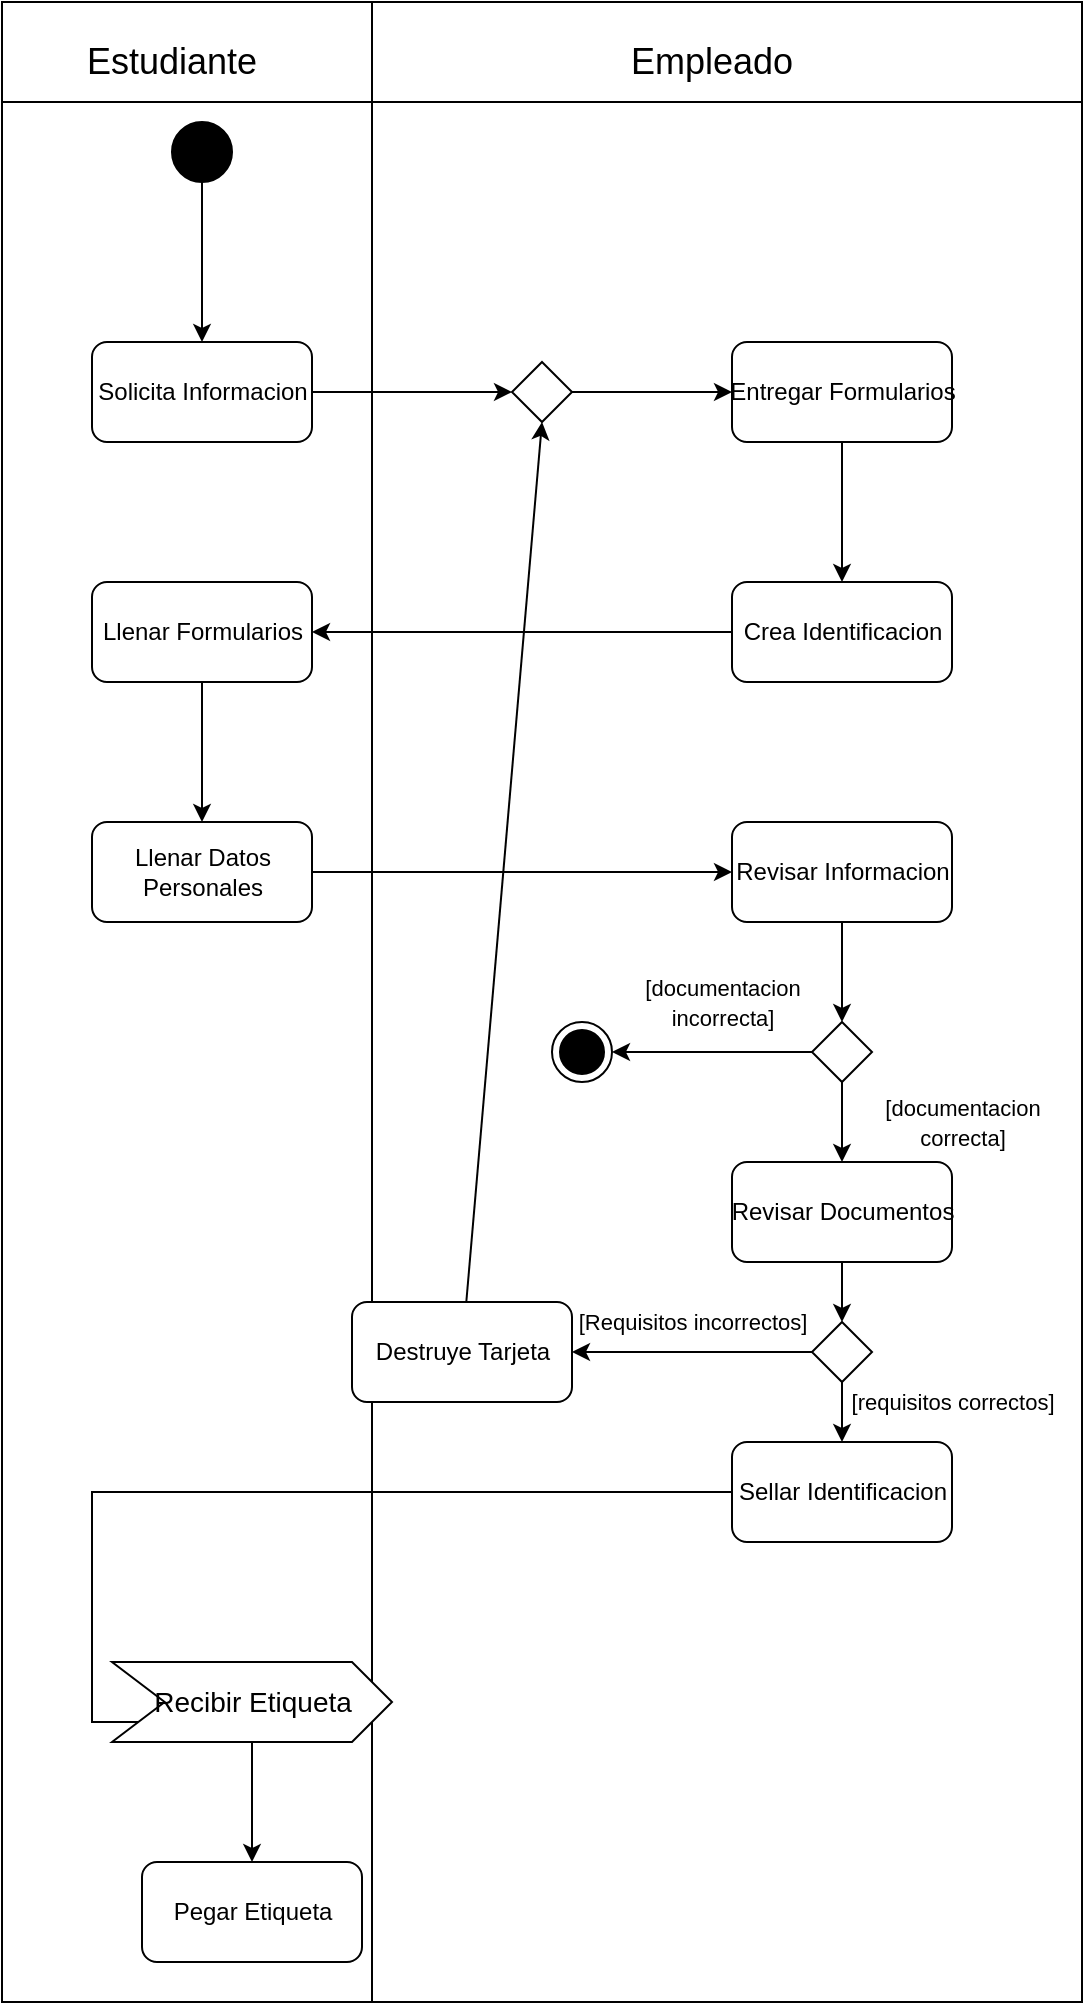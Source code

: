 <mxfile version="20.5.3" type="device"><diagram id="yY9noC6aY7sKHIOpH17y" name="Página-1"><mxGraphModel dx="1240" dy="1730" grid="1" gridSize="10" guides="1" tooltips="1" connect="1" arrows="1" fold="1" page="1" pageScale="1" pageWidth="827" pageHeight="1169" math="0" shadow="0"><root><mxCell id="0"/><mxCell id="1" parent="0"/><mxCell id="A6hMLdPUj1vXNelcw2Qq-38" value="" style="shape=internalStorage;whiteSpace=wrap;html=1;backgroundOutline=1;rounded=0;fontSize=11;fillColor=none;dx=185;dy=50;" vertex="1" parent="1"><mxGeometry x="65" y="-10" width="540" height="1000" as="geometry"/></mxCell><mxCell id="A6hMLdPUj1vXNelcw2Qq-15" value="" style="edgeStyle=orthogonalEdgeStyle;rounded=0;orthogonalLoop=1;jettySize=auto;html=1;" edge="1" parent="1" source="A6hMLdPUj1vXNelcw2Qq-1" target="A6hMLdPUj1vXNelcw2Qq-2"><mxGeometry relative="1" as="geometry"/></mxCell><mxCell id="A6hMLdPUj1vXNelcw2Qq-1" value="" style="ellipse;fillColor=strokeColor;" vertex="1" parent="1"><mxGeometry x="150" y="50" width="30" height="30" as="geometry"/></mxCell><mxCell id="A6hMLdPUj1vXNelcw2Qq-9" value="" style="edgeStyle=orthogonalEdgeStyle;rounded=0;orthogonalLoop=1;jettySize=auto;html=1;" edge="1" parent="1" source="A6hMLdPUj1vXNelcw2Qq-2" target="A6hMLdPUj1vXNelcw2Qq-8"><mxGeometry relative="1" as="geometry"/></mxCell><mxCell id="A6hMLdPUj1vXNelcw2Qq-2" value="Solicita Informacion" style="html=1;rounded=1;" vertex="1" parent="1"><mxGeometry x="110" y="160" width="110" height="50" as="geometry"/></mxCell><mxCell id="A6hMLdPUj1vXNelcw2Qq-22" value="" style="edgeStyle=orthogonalEdgeStyle;rounded=0;orthogonalLoop=1;jettySize=auto;html=1;" edge="1" parent="1" source="A6hMLdPUj1vXNelcw2Qq-3" target="A6hMLdPUj1vXNelcw2Qq-16"><mxGeometry relative="1" as="geometry"/></mxCell><mxCell id="A6hMLdPUj1vXNelcw2Qq-3" value="Revisar Informacion" style="html=1;rounded=1;" vertex="1" parent="1"><mxGeometry x="430" y="400" width="110" height="50" as="geometry"/></mxCell><mxCell id="A6hMLdPUj1vXNelcw2Qq-14" style="edgeStyle=orthogonalEdgeStyle;rounded=0;orthogonalLoop=1;jettySize=auto;html=1;" edge="1" parent="1" source="A6hMLdPUj1vXNelcw2Qq-4" target="A6hMLdPUj1vXNelcw2Qq-3"><mxGeometry relative="1" as="geometry"/></mxCell><mxCell id="A6hMLdPUj1vXNelcw2Qq-4" value="Llenar Datos &lt;br&gt;Personales" style="html=1;rounded=1;" vertex="1" parent="1"><mxGeometry x="110" y="400" width="110" height="50" as="geometry"/></mxCell><mxCell id="A6hMLdPUj1vXNelcw2Qq-12" style="edgeStyle=orthogonalEdgeStyle;rounded=0;orthogonalLoop=1;jettySize=auto;html=1;" edge="1" parent="1" source="A6hMLdPUj1vXNelcw2Qq-5" target="A6hMLdPUj1vXNelcw2Qq-6"><mxGeometry relative="1" as="geometry"/></mxCell><mxCell id="A6hMLdPUj1vXNelcw2Qq-5" value="Crea Identificacion" style="html=1;rounded=1;" vertex="1" parent="1"><mxGeometry x="430" y="280" width="110" height="50" as="geometry"/></mxCell><mxCell id="A6hMLdPUj1vXNelcw2Qq-13" value="" style="edgeStyle=orthogonalEdgeStyle;rounded=0;orthogonalLoop=1;jettySize=auto;html=1;" edge="1" parent="1" source="A6hMLdPUj1vXNelcw2Qq-6" target="A6hMLdPUj1vXNelcw2Qq-4"><mxGeometry relative="1" as="geometry"/></mxCell><mxCell id="A6hMLdPUj1vXNelcw2Qq-6" value="Llenar Formularios" style="html=1;rounded=1;" vertex="1" parent="1"><mxGeometry x="110" y="280" width="110" height="50" as="geometry"/></mxCell><mxCell id="A6hMLdPUj1vXNelcw2Qq-11" value="" style="edgeStyle=orthogonalEdgeStyle;rounded=0;orthogonalLoop=1;jettySize=auto;html=1;" edge="1" parent="1" source="A6hMLdPUj1vXNelcw2Qq-7" target="A6hMLdPUj1vXNelcw2Qq-5"><mxGeometry relative="1" as="geometry"/></mxCell><mxCell id="A6hMLdPUj1vXNelcw2Qq-7" value="Entregar Formularios" style="html=1;rounded=1;" vertex="1" parent="1"><mxGeometry x="430" y="160" width="110" height="50" as="geometry"/></mxCell><mxCell id="A6hMLdPUj1vXNelcw2Qq-10" value="" style="edgeStyle=orthogonalEdgeStyle;rounded=0;orthogonalLoop=1;jettySize=auto;html=1;" edge="1" parent="1" source="A6hMLdPUj1vXNelcw2Qq-8" target="A6hMLdPUj1vXNelcw2Qq-7"><mxGeometry relative="1" as="geometry"/></mxCell><mxCell id="A6hMLdPUj1vXNelcw2Qq-8" value="" style="rhombus;" vertex="1" parent="1"><mxGeometry x="320" y="170" width="30" height="30" as="geometry"/></mxCell><mxCell id="A6hMLdPUj1vXNelcw2Qq-23" value="" style="edgeStyle=orthogonalEdgeStyle;rounded=0;orthogonalLoop=1;jettySize=auto;html=1;" edge="1" parent="1" source="A6hMLdPUj1vXNelcw2Qq-16" target="A6hMLdPUj1vXNelcw2Qq-17"><mxGeometry relative="1" as="geometry"/></mxCell><mxCell id="A6hMLdPUj1vXNelcw2Qq-24" value="" style="edgeStyle=orthogonalEdgeStyle;rounded=0;orthogonalLoop=1;jettySize=auto;html=1;" edge="1" parent="1" source="A6hMLdPUj1vXNelcw2Qq-16" target="A6hMLdPUj1vXNelcw2Qq-18"><mxGeometry relative="1" as="geometry"/></mxCell><mxCell id="A6hMLdPUj1vXNelcw2Qq-16" value="" style="rhombus;" vertex="1" parent="1"><mxGeometry x="470" y="500" width="30" height="30" as="geometry"/></mxCell><mxCell id="A6hMLdPUj1vXNelcw2Qq-17" value="" style="ellipse;html=1;shape=endState;fillColor=strokeColor;" vertex="1" parent="1"><mxGeometry x="340" y="500" width="30" height="30" as="geometry"/></mxCell><mxCell id="A6hMLdPUj1vXNelcw2Qq-25" value="" style="edgeStyle=orthogonalEdgeStyle;rounded=0;orthogonalLoop=1;jettySize=auto;html=1;" edge="1" parent="1" source="A6hMLdPUj1vXNelcw2Qq-18" target="A6hMLdPUj1vXNelcw2Qq-20"><mxGeometry relative="1" as="geometry"/></mxCell><mxCell id="A6hMLdPUj1vXNelcw2Qq-18" value="Revisar Documentos" style="html=1;rounded=1;" vertex="1" parent="1"><mxGeometry x="430" y="570" width="110" height="50" as="geometry"/></mxCell><mxCell id="A6hMLdPUj1vXNelcw2Qq-36" style="edgeStyle=orthogonalEdgeStyle;rounded=0;orthogonalLoop=1;jettySize=auto;html=1;entryX=0;entryY=0;entryDx=26.33;entryDy=20;entryPerimeter=0;fontSize=11;" edge="1" parent="1" source="A6hMLdPUj1vXNelcw2Qq-19" target="A6hMLdPUj1vXNelcw2Qq-32"><mxGeometry relative="1" as="geometry"><Array as="points"><mxPoint x="110" y="735"/><mxPoint x="110" y="850"/></Array></mxGeometry></mxCell><mxCell id="A6hMLdPUj1vXNelcw2Qq-19" value="Sellar Identificacion" style="html=1;rounded=1;" vertex="1" parent="1"><mxGeometry x="430" y="710" width="110" height="50" as="geometry"/></mxCell><mxCell id="A6hMLdPUj1vXNelcw2Qq-26" value="" style="edgeStyle=orthogonalEdgeStyle;rounded=0;orthogonalLoop=1;jettySize=auto;html=1;" edge="1" parent="1" source="A6hMLdPUj1vXNelcw2Qq-20" target="A6hMLdPUj1vXNelcw2Qq-19"><mxGeometry relative="1" as="geometry"/></mxCell><mxCell id="A6hMLdPUj1vXNelcw2Qq-27" style="edgeStyle=orthogonalEdgeStyle;rounded=0;orthogonalLoop=1;jettySize=auto;html=1;" edge="1" parent="1" source="A6hMLdPUj1vXNelcw2Qq-20" target="A6hMLdPUj1vXNelcw2Qq-21"><mxGeometry relative="1" as="geometry"/></mxCell><mxCell id="A6hMLdPUj1vXNelcw2Qq-20" value="" style="rhombus;" vertex="1" parent="1"><mxGeometry x="470" y="650" width="30" height="30" as="geometry"/></mxCell><mxCell id="A6hMLdPUj1vXNelcw2Qq-39" style="rounded=0;orthogonalLoop=1;jettySize=auto;html=1;entryX=0.5;entryY=1;entryDx=0;entryDy=0;fontSize=11;" edge="1" parent="1" source="A6hMLdPUj1vXNelcw2Qq-21" target="A6hMLdPUj1vXNelcw2Qq-8"><mxGeometry relative="1" as="geometry"/></mxCell><mxCell id="A6hMLdPUj1vXNelcw2Qq-21" value="Destruye Tarjeta" style="html=1;rounded=1;" vertex="1" parent="1"><mxGeometry x="240" y="640" width="110" height="50" as="geometry"/></mxCell><mxCell id="A6hMLdPUj1vXNelcw2Qq-28" value="&lt;font style=&quot;font-size: 11px;&quot;&gt;[documentacion&lt;br&gt;incorrecta]&lt;/font&gt;" style="text;html=1;align=center;verticalAlign=middle;resizable=0;points=[];autosize=1;strokeColor=none;fillColor=none;" vertex="1" parent="1"><mxGeometry x="375" y="470" width="100" height="40" as="geometry"/></mxCell><mxCell id="A6hMLdPUj1vXNelcw2Qq-29" value="&lt;font style=&quot;font-size: 11px;&quot;&gt;[documentacion&lt;br&gt;correcta]&lt;/font&gt;" style="text;html=1;align=center;verticalAlign=middle;resizable=0;points=[];autosize=1;strokeColor=none;fillColor=none;" vertex="1" parent="1"><mxGeometry x="495" y="530" width="100" height="40" as="geometry"/></mxCell><mxCell id="A6hMLdPUj1vXNelcw2Qq-30" value="[Requisitos incorrectos]" style="text;html=1;align=center;verticalAlign=middle;resizable=0;points=[];autosize=1;strokeColor=none;fillColor=none;fontSize=11;" vertex="1" parent="1"><mxGeometry x="340" y="635" width="140" height="30" as="geometry"/></mxCell><mxCell id="A6hMLdPUj1vXNelcw2Qq-31" value="[requisitos correctos]" style="text;html=1;align=center;verticalAlign=middle;resizable=0;points=[];autosize=1;strokeColor=none;fillColor=none;fontSize=11;" vertex="1" parent="1"><mxGeometry x="480" y="675" width="120" height="30" as="geometry"/></mxCell><mxCell id="A6hMLdPUj1vXNelcw2Qq-37" value="" style="edgeStyle=orthogonalEdgeStyle;rounded=0;orthogonalLoop=1;jettySize=auto;html=1;fontSize=11;" edge="1" parent="1" source="A6hMLdPUj1vXNelcw2Qq-32" target="A6hMLdPUj1vXNelcw2Qq-34"><mxGeometry relative="1" as="geometry"/></mxCell><mxCell id="A6hMLdPUj1vXNelcw2Qq-32" value="Recibir Etiqueta" style="html=1;shape=mxgraph.infographic.ribbonSimple;notch1=26.33;notch2=20;align=center;verticalAlign=middle;fontSize=14;fontStyle=0;fillColor=#FFFFFF;" vertex="1" parent="1"><mxGeometry x="120" y="820" width="140" height="40" as="geometry"/></mxCell><mxCell id="A6hMLdPUj1vXNelcw2Qq-34" value="Pegar Etiqueta" style="html=1;rounded=1;" vertex="1" parent="1"><mxGeometry x="135" y="920" width="110" height="50" as="geometry"/></mxCell><mxCell id="A6hMLdPUj1vXNelcw2Qq-40" value="&lt;font style=&quot;font-size: 18px;&quot;&gt;Estudiante&lt;/font&gt;" style="text;html=1;strokeColor=none;fillColor=none;align=center;verticalAlign=middle;whiteSpace=wrap;rounded=0;fontSize=11;" vertex="1" parent="1"><mxGeometry x="90" width="120" height="40" as="geometry"/></mxCell><mxCell id="A6hMLdPUj1vXNelcw2Qq-41" value="&lt;font style=&quot;font-size: 18px;&quot;&gt;Empleado&lt;/font&gt;" style="text;html=1;strokeColor=none;fillColor=none;align=center;verticalAlign=middle;whiteSpace=wrap;rounded=0;fontSize=11;" vertex="1" parent="1"><mxGeometry x="360" width="120" height="40" as="geometry"/></mxCell></root></mxGraphModel></diagram></mxfile>